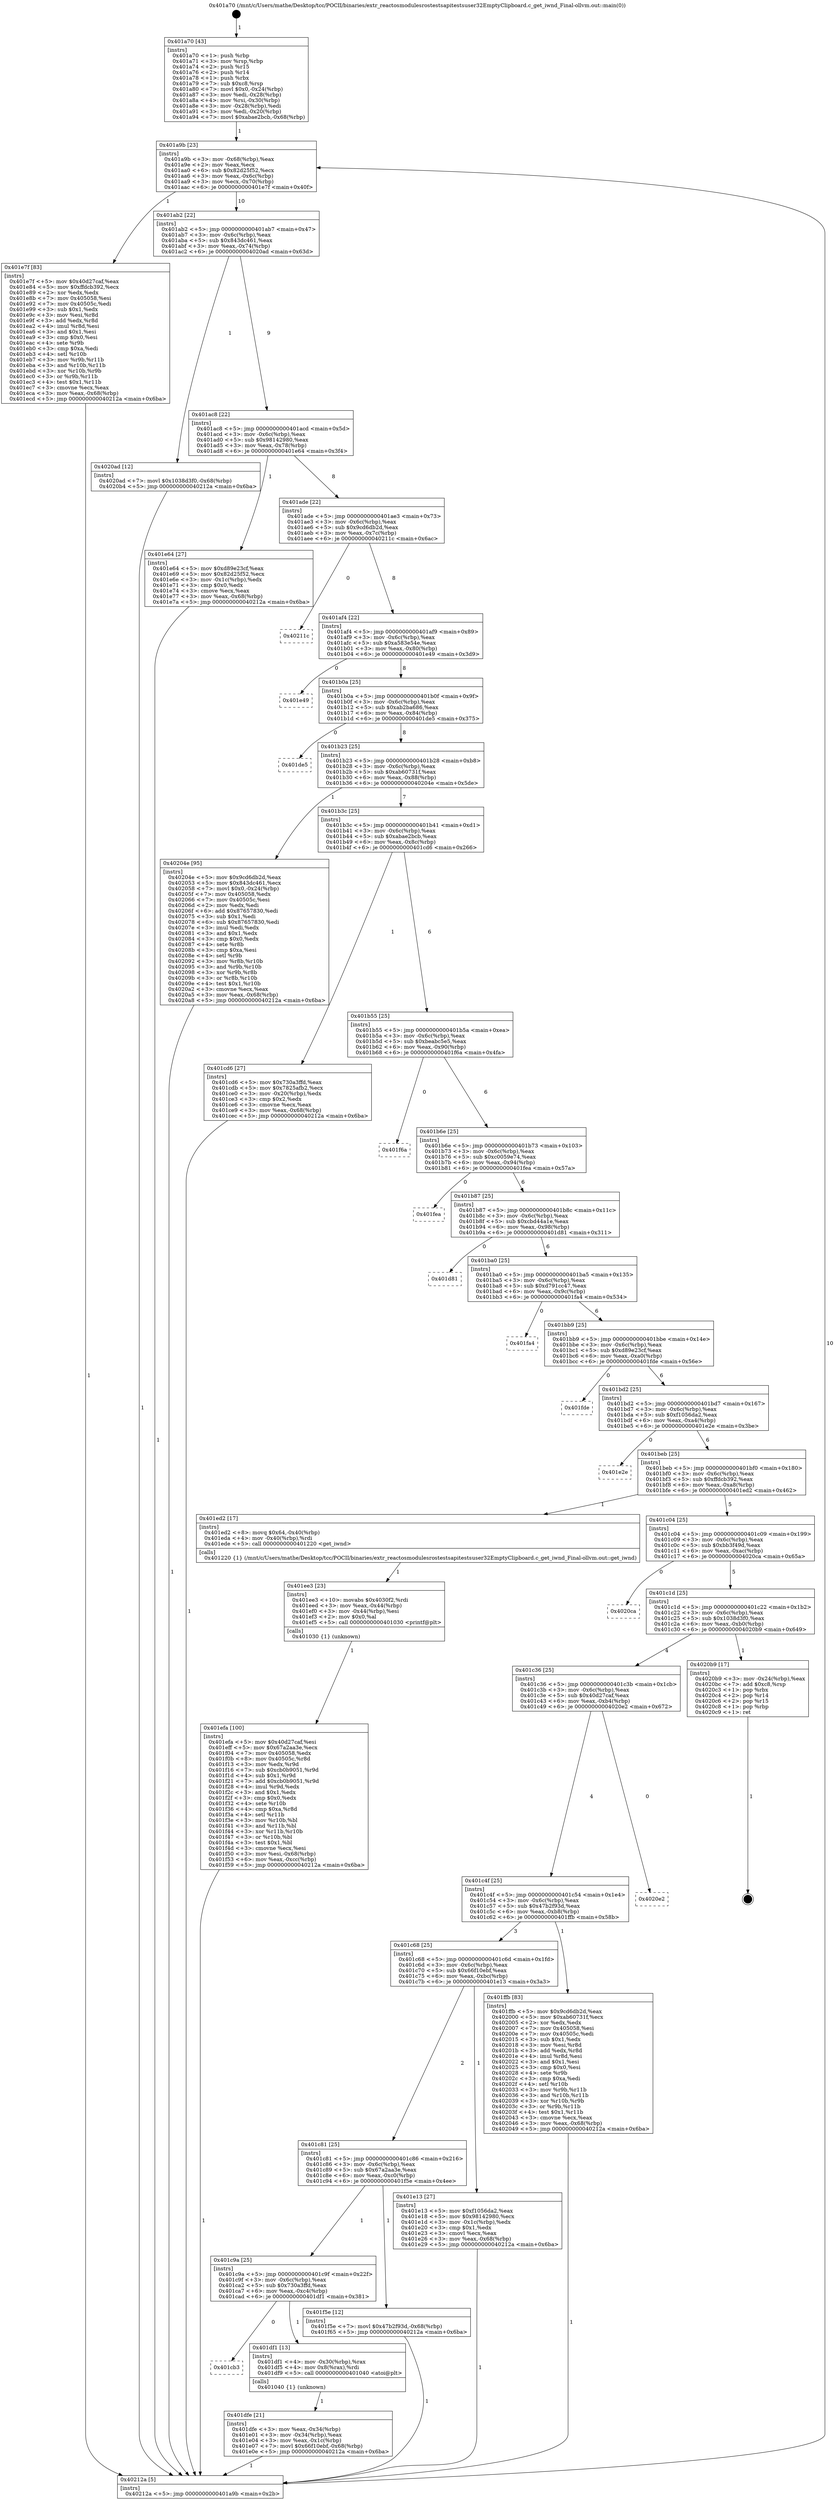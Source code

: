 digraph "0x401a70" {
  label = "0x401a70 (/mnt/c/Users/mathe/Desktop/tcc/POCII/binaries/extr_reactosmodulesrostestsapitestsuser32EmptyClipboard.c_get_iwnd_Final-ollvm.out::main(0))"
  labelloc = "t"
  node[shape=record]

  Entry [label="",width=0.3,height=0.3,shape=circle,fillcolor=black,style=filled]
  "0x401a9b" [label="{
     0x401a9b [23]\l
     | [instrs]\l
     &nbsp;&nbsp;0x401a9b \<+3\>: mov -0x68(%rbp),%eax\l
     &nbsp;&nbsp;0x401a9e \<+2\>: mov %eax,%ecx\l
     &nbsp;&nbsp;0x401aa0 \<+6\>: sub $0x82d25f52,%ecx\l
     &nbsp;&nbsp;0x401aa6 \<+3\>: mov %eax,-0x6c(%rbp)\l
     &nbsp;&nbsp;0x401aa9 \<+3\>: mov %ecx,-0x70(%rbp)\l
     &nbsp;&nbsp;0x401aac \<+6\>: je 0000000000401e7f \<main+0x40f\>\l
  }"]
  "0x401e7f" [label="{
     0x401e7f [83]\l
     | [instrs]\l
     &nbsp;&nbsp;0x401e7f \<+5\>: mov $0x40d27caf,%eax\l
     &nbsp;&nbsp;0x401e84 \<+5\>: mov $0xffdcb392,%ecx\l
     &nbsp;&nbsp;0x401e89 \<+2\>: xor %edx,%edx\l
     &nbsp;&nbsp;0x401e8b \<+7\>: mov 0x405058,%esi\l
     &nbsp;&nbsp;0x401e92 \<+7\>: mov 0x40505c,%edi\l
     &nbsp;&nbsp;0x401e99 \<+3\>: sub $0x1,%edx\l
     &nbsp;&nbsp;0x401e9c \<+3\>: mov %esi,%r8d\l
     &nbsp;&nbsp;0x401e9f \<+3\>: add %edx,%r8d\l
     &nbsp;&nbsp;0x401ea2 \<+4\>: imul %r8d,%esi\l
     &nbsp;&nbsp;0x401ea6 \<+3\>: and $0x1,%esi\l
     &nbsp;&nbsp;0x401ea9 \<+3\>: cmp $0x0,%esi\l
     &nbsp;&nbsp;0x401eac \<+4\>: sete %r9b\l
     &nbsp;&nbsp;0x401eb0 \<+3\>: cmp $0xa,%edi\l
     &nbsp;&nbsp;0x401eb3 \<+4\>: setl %r10b\l
     &nbsp;&nbsp;0x401eb7 \<+3\>: mov %r9b,%r11b\l
     &nbsp;&nbsp;0x401eba \<+3\>: and %r10b,%r11b\l
     &nbsp;&nbsp;0x401ebd \<+3\>: xor %r10b,%r9b\l
     &nbsp;&nbsp;0x401ec0 \<+3\>: or %r9b,%r11b\l
     &nbsp;&nbsp;0x401ec3 \<+4\>: test $0x1,%r11b\l
     &nbsp;&nbsp;0x401ec7 \<+3\>: cmovne %ecx,%eax\l
     &nbsp;&nbsp;0x401eca \<+3\>: mov %eax,-0x68(%rbp)\l
     &nbsp;&nbsp;0x401ecd \<+5\>: jmp 000000000040212a \<main+0x6ba\>\l
  }"]
  "0x401ab2" [label="{
     0x401ab2 [22]\l
     | [instrs]\l
     &nbsp;&nbsp;0x401ab2 \<+5\>: jmp 0000000000401ab7 \<main+0x47\>\l
     &nbsp;&nbsp;0x401ab7 \<+3\>: mov -0x6c(%rbp),%eax\l
     &nbsp;&nbsp;0x401aba \<+5\>: sub $0x843dc461,%eax\l
     &nbsp;&nbsp;0x401abf \<+3\>: mov %eax,-0x74(%rbp)\l
     &nbsp;&nbsp;0x401ac2 \<+6\>: je 00000000004020ad \<main+0x63d\>\l
  }"]
  Exit [label="",width=0.3,height=0.3,shape=circle,fillcolor=black,style=filled,peripheries=2]
  "0x4020ad" [label="{
     0x4020ad [12]\l
     | [instrs]\l
     &nbsp;&nbsp;0x4020ad \<+7\>: movl $0x1038d3f0,-0x68(%rbp)\l
     &nbsp;&nbsp;0x4020b4 \<+5\>: jmp 000000000040212a \<main+0x6ba\>\l
  }"]
  "0x401ac8" [label="{
     0x401ac8 [22]\l
     | [instrs]\l
     &nbsp;&nbsp;0x401ac8 \<+5\>: jmp 0000000000401acd \<main+0x5d\>\l
     &nbsp;&nbsp;0x401acd \<+3\>: mov -0x6c(%rbp),%eax\l
     &nbsp;&nbsp;0x401ad0 \<+5\>: sub $0x98142980,%eax\l
     &nbsp;&nbsp;0x401ad5 \<+3\>: mov %eax,-0x78(%rbp)\l
     &nbsp;&nbsp;0x401ad8 \<+6\>: je 0000000000401e64 \<main+0x3f4\>\l
  }"]
  "0x401efa" [label="{
     0x401efa [100]\l
     | [instrs]\l
     &nbsp;&nbsp;0x401efa \<+5\>: mov $0x40d27caf,%esi\l
     &nbsp;&nbsp;0x401eff \<+5\>: mov $0x67a2aa3e,%ecx\l
     &nbsp;&nbsp;0x401f04 \<+7\>: mov 0x405058,%edx\l
     &nbsp;&nbsp;0x401f0b \<+8\>: mov 0x40505c,%r8d\l
     &nbsp;&nbsp;0x401f13 \<+3\>: mov %edx,%r9d\l
     &nbsp;&nbsp;0x401f16 \<+7\>: sub $0xcb0b9051,%r9d\l
     &nbsp;&nbsp;0x401f1d \<+4\>: sub $0x1,%r9d\l
     &nbsp;&nbsp;0x401f21 \<+7\>: add $0xcb0b9051,%r9d\l
     &nbsp;&nbsp;0x401f28 \<+4\>: imul %r9d,%edx\l
     &nbsp;&nbsp;0x401f2c \<+3\>: and $0x1,%edx\l
     &nbsp;&nbsp;0x401f2f \<+3\>: cmp $0x0,%edx\l
     &nbsp;&nbsp;0x401f32 \<+4\>: sete %r10b\l
     &nbsp;&nbsp;0x401f36 \<+4\>: cmp $0xa,%r8d\l
     &nbsp;&nbsp;0x401f3a \<+4\>: setl %r11b\l
     &nbsp;&nbsp;0x401f3e \<+3\>: mov %r10b,%bl\l
     &nbsp;&nbsp;0x401f41 \<+3\>: and %r11b,%bl\l
     &nbsp;&nbsp;0x401f44 \<+3\>: xor %r11b,%r10b\l
     &nbsp;&nbsp;0x401f47 \<+3\>: or %r10b,%bl\l
     &nbsp;&nbsp;0x401f4a \<+3\>: test $0x1,%bl\l
     &nbsp;&nbsp;0x401f4d \<+3\>: cmovne %ecx,%esi\l
     &nbsp;&nbsp;0x401f50 \<+3\>: mov %esi,-0x68(%rbp)\l
     &nbsp;&nbsp;0x401f53 \<+6\>: mov %eax,-0xcc(%rbp)\l
     &nbsp;&nbsp;0x401f59 \<+5\>: jmp 000000000040212a \<main+0x6ba\>\l
  }"]
  "0x401e64" [label="{
     0x401e64 [27]\l
     | [instrs]\l
     &nbsp;&nbsp;0x401e64 \<+5\>: mov $0xd89e23cf,%eax\l
     &nbsp;&nbsp;0x401e69 \<+5\>: mov $0x82d25f52,%ecx\l
     &nbsp;&nbsp;0x401e6e \<+3\>: mov -0x1c(%rbp),%edx\l
     &nbsp;&nbsp;0x401e71 \<+3\>: cmp $0x0,%edx\l
     &nbsp;&nbsp;0x401e74 \<+3\>: cmove %ecx,%eax\l
     &nbsp;&nbsp;0x401e77 \<+3\>: mov %eax,-0x68(%rbp)\l
     &nbsp;&nbsp;0x401e7a \<+5\>: jmp 000000000040212a \<main+0x6ba\>\l
  }"]
  "0x401ade" [label="{
     0x401ade [22]\l
     | [instrs]\l
     &nbsp;&nbsp;0x401ade \<+5\>: jmp 0000000000401ae3 \<main+0x73\>\l
     &nbsp;&nbsp;0x401ae3 \<+3\>: mov -0x6c(%rbp),%eax\l
     &nbsp;&nbsp;0x401ae6 \<+5\>: sub $0x9cd6db2d,%eax\l
     &nbsp;&nbsp;0x401aeb \<+3\>: mov %eax,-0x7c(%rbp)\l
     &nbsp;&nbsp;0x401aee \<+6\>: je 000000000040211c \<main+0x6ac\>\l
  }"]
  "0x401ee3" [label="{
     0x401ee3 [23]\l
     | [instrs]\l
     &nbsp;&nbsp;0x401ee3 \<+10\>: movabs $0x4030f2,%rdi\l
     &nbsp;&nbsp;0x401eed \<+3\>: mov %eax,-0x44(%rbp)\l
     &nbsp;&nbsp;0x401ef0 \<+3\>: mov -0x44(%rbp),%esi\l
     &nbsp;&nbsp;0x401ef3 \<+2\>: mov $0x0,%al\l
     &nbsp;&nbsp;0x401ef5 \<+5\>: call 0000000000401030 \<printf@plt\>\l
     | [calls]\l
     &nbsp;&nbsp;0x401030 \{1\} (unknown)\l
  }"]
  "0x40211c" [label="{
     0x40211c\l
  }", style=dashed]
  "0x401af4" [label="{
     0x401af4 [22]\l
     | [instrs]\l
     &nbsp;&nbsp;0x401af4 \<+5\>: jmp 0000000000401af9 \<main+0x89\>\l
     &nbsp;&nbsp;0x401af9 \<+3\>: mov -0x6c(%rbp),%eax\l
     &nbsp;&nbsp;0x401afc \<+5\>: sub $0xa583e54e,%eax\l
     &nbsp;&nbsp;0x401b01 \<+3\>: mov %eax,-0x80(%rbp)\l
     &nbsp;&nbsp;0x401b04 \<+6\>: je 0000000000401e49 \<main+0x3d9\>\l
  }"]
  "0x401dfe" [label="{
     0x401dfe [21]\l
     | [instrs]\l
     &nbsp;&nbsp;0x401dfe \<+3\>: mov %eax,-0x34(%rbp)\l
     &nbsp;&nbsp;0x401e01 \<+3\>: mov -0x34(%rbp),%eax\l
     &nbsp;&nbsp;0x401e04 \<+3\>: mov %eax,-0x1c(%rbp)\l
     &nbsp;&nbsp;0x401e07 \<+7\>: movl $0x66f10ebf,-0x68(%rbp)\l
     &nbsp;&nbsp;0x401e0e \<+5\>: jmp 000000000040212a \<main+0x6ba\>\l
  }"]
  "0x401e49" [label="{
     0x401e49\l
  }", style=dashed]
  "0x401b0a" [label="{
     0x401b0a [25]\l
     | [instrs]\l
     &nbsp;&nbsp;0x401b0a \<+5\>: jmp 0000000000401b0f \<main+0x9f\>\l
     &nbsp;&nbsp;0x401b0f \<+3\>: mov -0x6c(%rbp),%eax\l
     &nbsp;&nbsp;0x401b12 \<+5\>: sub $0xab2ba686,%eax\l
     &nbsp;&nbsp;0x401b17 \<+6\>: mov %eax,-0x84(%rbp)\l
     &nbsp;&nbsp;0x401b1d \<+6\>: je 0000000000401de5 \<main+0x375\>\l
  }"]
  "0x401cb3" [label="{
     0x401cb3\l
  }", style=dashed]
  "0x401de5" [label="{
     0x401de5\l
  }", style=dashed]
  "0x401b23" [label="{
     0x401b23 [25]\l
     | [instrs]\l
     &nbsp;&nbsp;0x401b23 \<+5\>: jmp 0000000000401b28 \<main+0xb8\>\l
     &nbsp;&nbsp;0x401b28 \<+3\>: mov -0x6c(%rbp),%eax\l
     &nbsp;&nbsp;0x401b2b \<+5\>: sub $0xab60731f,%eax\l
     &nbsp;&nbsp;0x401b30 \<+6\>: mov %eax,-0x88(%rbp)\l
     &nbsp;&nbsp;0x401b36 \<+6\>: je 000000000040204e \<main+0x5de\>\l
  }"]
  "0x401df1" [label="{
     0x401df1 [13]\l
     | [instrs]\l
     &nbsp;&nbsp;0x401df1 \<+4\>: mov -0x30(%rbp),%rax\l
     &nbsp;&nbsp;0x401df5 \<+4\>: mov 0x8(%rax),%rdi\l
     &nbsp;&nbsp;0x401df9 \<+5\>: call 0000000000401040 \<atoi@plt\>\l
     | [calls]\l
     &nbsp;&nbsp;0x401040 \{1\} (unknown)\l
  }"]
  "0x40204e" [label="{
     0x40204e [95]\l
     | [instrs]\l
     &nbsp;&nbsp;0x40204e \<+5\>: mov $0x9cd6db2d,%eax\l
     &nbsp;&nbsp;0x402053 \<+5\>: mov $0x843dc461,%ecx\l
     &nbsp;&nbsp;0x402058 \<+7\>: movl $0x0,-0x24(%rbp)\l
     &nbsp;&nbsp;0x40205f \<+7\>: mov 0x405058,%edx\l
     &nbsp;&nbsp;0x402066 \<+7\>: mov 0x40505c,%esi\l
     &nbsp;&nbsp;0x40206d \<+2\>: mov %edx,%edi\l
     &nbsp;&nbsp;0x40206f \<+6\>: add $0x87657830,%edi\l
     &nbsp;&nbsp;0x402075 \<+3\>: sub $0x1,%edi\l
     &nbsp;&nbsp;0x402078 \<+6\>: sub $0x87657830,%edi\l
     &nbsp;&nbsp;0x40207e \<+3\>: imul %edi,%edx\l
     &nbsp;&nbsp;0x402081 \<+3\>: and $0x1,%edx\l
     &nbsp;&nbsp;0x402084 \<+3\>: cmp $0x0,%edx\l
     &nbsp;&nbsp;0x402087 \<+4\>: sete %r8b\l
     &nbsp;&nbsp;0x40208b \<+3\>: cmp $0xa,%esi\l
     &nbsp;&nbsp;0x40208e \<+4\>: setl %r9b\l
     &nbsp;&nbsp;0x402092 \<+3\>: mov %r8b,%r10b\l
     &nbsp;&nbsp;0x402095 \<+3\>: and %r9b,%r10b\l
     &nbsp;&nbsp;0x402098 \<+3\>: xor %r9b,%r8b\l
     &nbsp;&nbsp;0x40209b \<+3\>: or %r8b,%r10b\l
     &nbsp;&nbsp;0x40209e \<+4\>: test $0x1,%r10b\l
     &nbsp;&nbsp;0x4020a2 \<+3\>: cmovne %ecx,%eax\l
     &nbsp;&nbsp;0x4020a5 \<+3\>: mov %eax,-0x68(%rbp)\l
     &nbsp;&nbsp;0x4020a8 \<+5\>: jmp 000000000040212a \<main+0x6ba\>\l
  }"]
  "0x401b3c" [label="{
     0x401b3c [25]\l
     | [instrs]\l
     &nbsp;&nbsp;0x401b3c \<+5\>: jmp 0000000000401b41 \<main+0xd1\>\l
     &nbsp;&nbsp;0x401b41 \<+3\>: mov -0x6c(%rbp),%eax\l
     &nbsp;&nbsp;0x401b44 \<+5\>: sub $0xabae2bcb,%eax\l
     &nbsp;&nbsp;0x401b49 \<+6\>: mov %eax,-0x8c(%rbp)\l
     &nbsp;&nbsp;0x401b4f \<+6\>: je 0000000000401cd6 \<main+0x266\>\l
  }"]
  "0x401c9a" [label="{
     0x401c9a [25]\l
     | [instrs]\l
     &nbsp;&nbsp;0x401c9a \<+5\>: jmp 0000000000401c9f \<main+0x22f\>\l
     &nbsp;&nbsp;0x401c9f \<+3\>: mov -0x6c(%rbp),%eax\l
     &nbsp;&nbsp;0x401ca2 \<+5\>: sub $0x730a3ffd,%eax\l
     &nbsp;&nbsp;0x401ca7 \<+6\>: mov %eax,-0xc4(%rbp)\l
     &nbsp;&nbsp;0x401cad \<+6\>: je 0000000000401df1 \<main+0x381\>\l
  }"]
  "0x401cd6" [label="{
     0x401cd6 [27]\l
     | [instrs]\l
     &nbsp;&nbsp;0x401cd6 \<+5\>: mov $0x730a3ffd,%eax\l
     &nbsp;&nbsp;0x401cdb \<+5\>: mov $0x7825afb2,%ecx\l
     &nbsp;&nbsp;0x401ce0 \<+3\>: mov -0x20(%rbp),%edx\l
     &nbsp;&nbsp;0x401ce3 \<+3\>: cmp $0x2,%edx\l
     &nbsp;&nbsp;0x401ce6 \<+3\>: cmovne %ecx,%eax\l
     &nbsp;&nbsp;0x401ce9 \<+3\>: mov %eax,-0x68(%rbp)\l
     &nbsp;&nbsp;0x401cec \<+5\>: jmp 000000000040212a \<main+0x6ba\>\l
  }"]
  "0x401b55" [label="{
     0x401b55 [25]\l
     | [instrs]\l
     &nbsp;&nbsp;0x401b55 \<+5\>: jmp 0000000000401b5a \<main+0xea\>\l
     &nbsp;&nbsp;0x401b5a \<+3\>: mov -0x6c(%rbp),%eax\l
     &nbsp;&nbsp;0x401b5d \<+5\>: sub $0xbeabc5e5,%eax\l
     &nbsp;&nbsp;0x401b62 \<+6\>: mov %eax,-0x90(%rbp)\l
     &nbsp;&nbsp;0x401b68 \<+6\>: je 0000000000401f6a \<main+0x4fa\>\l
  }"]
  "0x40212a" [label="{
     0x40212a [5]\l
     | [instrs]\l
     &nbsp;&nbsp;0x40212a \<+5\>: jmp 0000000000401a9b \<main+0x2b\>\l
  }"]
  "0x401a70" [label="{
     0x401a70 [43]\l
     | [instrs]\l
     &nbsp;&nbsp;0x401a70 \<+1\>: push %rbp\l
     &nbsp;&nbsp;0x401a71 \<+3\>: mov %rsp,%rbp\l
     &nbsp;&nbsp;0x401a74 \<+2\>: push %r15\l
     &nbsp;&nbsp;0x401a76 \<+2\>: push %r14\l
     &nbsp;&nbsp;0x401a78 \<+1\>: push %rbx\l
     &nbsp;&nbsp;0x401a79 \<+7\>: sub $0xc8,%rsp\l
     &nbsp;&nbsp;0x401a80 \<+7\>: movl $0x0,-0x24(%rbp)\l
     &nbsp;&nbsp;0x401a87 \<+3\>: mov %edi,-0x28(%rbp)\l
     &nbsp;&nbsp;0x401a8a \<+4\>: mov %rsi,-0x30(%rbp)\l
     &nbsp;&nbsp;0x401a8e \<+3\>: mov -0x28(%rbp),%edi\l
     &nbsp;&nbsp;0x401a91 \<+3\>: mov %edi,-0x20(%rbp)\l
     &nbsp;&nbsp;0x401a94 \<+7\>: movl $0xabae2bcb,-0x68(%rbp)\l
  }"]
  "0x401f5e" [label="{
     0x401f5e [12]\l
     | [instrs]\l
     &nbsp;&nbsp;0x401f5e \<+7\>: movl $0x47b2f93d,-0x68(%rbp)\l
     &nbsp;&nbsp;0x401f65 \<+5\>: jmp 000000000040212a \<main+0x6ba\>\l
  }"]
  "0x401f6a" [label="{
     0x401f6a\l
  }", style=dashed]
  "0x401b6e" [label="{
     0x401b6e [25]\l
     | [instrs]\l
     &nbsp;&nbsp;0x401b6e \<+5\>: jmp 0000000000401b73 \<main+0x103\>\l
     &nbsp;&nbsp;0x401b73 \<+3\>: mov -0x6c(%rbp),%eax\l
     &nbsp;&nbsp;0x401b76 \<+5\>: sub $0xc0059e74,%eax\l
     &nbsp;&nbsp;0x401b7b \<+6\>: mov %eax,-0x94(%rbp)\l
     &nbsp;&nbsp;0x401b81 \<+6\>: je 0000000000401fea \<main+0x57a\>\l
  }"]
  "0x401c81" [label="{
     0x401c81 [25]\l
     | [instrs]\l
     &nbsp;&nbsp;0x401c81 \<+5\>: jmp 0000000000401c86 \<main+0x216\>\l
     &nbsp;&nbsp;0x401c86 \<+3\>: mov -0x6c(%rbp),%eax\l
     &nbsp;&nbsp;0x401c89 \<+5\>: sub $0x67a2aa3e,%eax\l
     &nbsp;&nbsp;0x401c8e \<+6\>: mov %eax,-0xc0(%rbp)\l
     &nbsp;&nbsp;0x401c94 \<+6\>: je 0000000000401f5e \<main+0x4ee\>\l
  }"]
  "0x401fea" [label="{
     0x401fea\l
  }", style=dashed]
  "0x401b87" [label="{
     0x401b87 [25]\l
     | [instrs]\l
     &nbsp;&nbsp;0x401b87 \<+5\>: jmp 0000000000401b8c \<main+0x11c\>\l
     &nbsp;&nbsp;0x401b8c \<+3\>: mov -0x6c(%rbp),%eax\l
     &nbsp;&nbsp;0x401b8f \<+5\>: sub $0xcbd44a1e,%eax\l
     &nbsp;&nbsp;0x401b94 \<+6\>: mov %eax,-0x98(%rbp)\l
     &nbsp;&nbsp;0x401b9a \<+6\>: je 0000000000401d81 \<main+0x311\>\l
  }"]
  "0x401e13" [label="{
     0x401e13 [27]\l
     | [instrs]\l
     &nbsp;&nbsp;0x401e13 \<+5\>: mov $0xf1056da2,%eax\l
     &nbsp;&nbsp;0x401e18 \<+5\>: mov $0x98142980,%ecx\l
     &nbsp;&nbsp;0x401e1d \<+3\>: mov -0x1c(%rbp),%edx\l
     &nbsp;&nbsp;0x401e20 \<+3\>: cmp $0x1,%edx\l
     &nbsp;&nbsp;0x401e23 \<+3\>: cmovl %ecx,%eax\l
     &nbsp;&nbsp;0x401e26 \<+3\>: mov %eax,-0x68(%rbp)\l
     &nbsp;&nbsp;0x401e29 \<+5\>: jmp 000000000040212a \<main+0x6ba\>\l
  }"]
  "0x401d81" [label="{
     0x401d81\l
  }", style=dashed]
  "0x401ba0" [label="{
     0x401ba0 [25]\l
     | [instrs]\l
     &nbsp;&nbsp;0x401ba0 \<+5\>: jmp 0000000000401ba5 \<main+0x135\>\l
     &nbsp;&nbsp;0x401ba5 \<+3\>: mov -0x6c(%rbp),%eax\l
     &nbsp;&nbsp;0x401ba8 \<+5\>: sub $0xd791cc47,%eax\l
     &nbsp;&nbsp;0x401bad \<+6\>: mov %eax,-0x9c(%rbp)\l
     &nbsp;&nbsp;0x401bb3 \<+6\>: je 0000000000401fa4 \<main+0x534\>\l
  }"]
  "0x401c68" [label="{
     0x401c68 [25]\l
     | [instrs]\l
     &nbsp;&nbsp;0x401c68 \<+5\>: jmp 0000000000401c6d \<main+0x1fd\>\l
     &nbsp;&nbsp;0x401c6d \<+3\>: mov -0x6c(%rbp),%eax\l
     &nbsp;&nbsp;0x401c70 \<+5\>: sub $0x66f10ebf,%eax\l
     &nbsp;&nbsp;0x401c75 \<+6\>: mov %eax,-0xbc(%rbp)\l
     &nbsp;&nbsp;0x401c7b \<+6\>: je 0000000000401e13 \<main+0x3a3\>\l
  }"]
  "0x401fa4" [label="{
     0x401fa4\l
  }", style=dashed]
  "0x401bb9" [label="{
     0x401bb9 [25]\l
     | [instrs]\l
     &nbsp;&nbsp;0x401bb9 \<+5\>: jmp 0000000000401bbe \<main+0x14e\>\l
     &nbsp;&nbsp;0x401bbe \<+3\>: mov -0x6c(%rbp),%eax\l
     &nbsp;&nbsp;0x401bc1 \<+5\>: sub $0xd89e23cf,%eax\l
     &nbsp;&nbsp;0x401bc6 \<+6\>: mov %eax,-0xa0(%rbp)\l
     &nbsp;&nbsp;0x401bcc \<+6\>: je 0000000000401fde \<main+0x56e\>\l
  }"]
  "0x401ffb" [label="{
     0x401ffb [83]\l
     | [instrs]\l
     &nbsp;&nbsp;0x401ffb \<+5\>: mov $0x9cd6db2d,%eax\l
     &nbsp;&nbsp;0x402000 \<+5\>: mov $0xab60731f,%ecx\l
     &nbsp;&nbsp;0x402005 \<+2\>: xor %edx,%edx\l
     &nbsp;&nbsp;0x402007 \<+7\>: mov 0x405058,%esi\l
     &nbsp;&nbsp;0x40200e \<+7\>: mov 0x40505c,%edi\l
     &nbsp;&nbsp;0x402015 \<+3\>: sub $0x1,%edx\l
     &nbsp;&nbsp;0x402018 \<+3\>: mov %esi,%r8d\l
     &nbsp;&nbsp;0x40201b \<+3\>: add %edx,%r8d\l
     &nbsp;&nbsp;0x40201e \<+4\>: imul %r8d,%esi\l
     &nbsp;&nbsp;0x402022 \<+3\>: and $0x1,%esi\l
     &nbsp;&nbsp;0x402025 \<+3\>: cmp $0x0,%esi\l
     &nbsp;&nbsp;0x402028 \<+4\>: sete %r9b\l
     &nbsp;&nbsp;0x40202c \<+3\>: cmp $0xa,%edi\l
     &nbsp;&nbsp;0x40202f \<+4\>: setl %r10b\l
     &nbsp;&nbsp;0x402033 \<+3\>: mov %r9b,%r11b\l
     &nbsp;&nbsp;0x402036 \<+3\>: and %r10b,%r11b\l
     &nbsp;&nbsp;0x402039 \<+3\>: xor %r10b,%r9b\l
     &nbsp;&nbsp;0x40203c \<+3\>: or %r9b,%r11b\l
     &nbsp;&nbsp;0x40203f \<+4\>: test $0x1,%r11b\l
     &nbsp;&nbsp;0x402043 \<+3\>: cmovne %ecx,%eax\l
     &nbsp;&nbsp;0x402046 \<+3\>: mov %eax,-0x68(%rbp)\l
     &nbsp;&nbsp;0x402049 \<+5\>: jmp 000000000040212a \<main+0x6ba\>\l
  }"]
  "0x401fde" [label="{
     0x401fde\l
  }", style=dashed]
  "0x401bd2" [label="{
     0x401bd2 [25]\l
     | [instrs]\l
     &nbsp;&nbsp;0x401bd2 \<+5\>: jmp 0000000000401bd7 \<main+0x167\>\l
     &nbsp;&nbsp;0x401bd7 \<+3\>: mov -0x6c(%rbp),%eax\l
     &nbsp;&nbsp;0x401bda \<+5\>: sub $0xf1056da2,%eax\l
     &nbsp;&nbsp;0x401bdf \<+6\>: mov %eax,-0xa4(%rbp)\l
     &nbsp;&nbsp;0x401be5 \<+6\>: je 0000000000401e2e \<main+0x3be\>\l
  }"]
  "0x401c4f" [label="{
     0x401c4f [25]\l
     | [instrs]\l
     &nbsp;&nbsp;0x401c4f \<+5\>: jmp 0000000000401c54 \<main+0x1e4\>\l
     &nbsp;&nbsp;0x401c54 \<+3\>: mov -0x6c(%rbp),%eax\l
     &nbsp;&nbsp;0x401c57 \<+5\>: sub $0x47b2f93d,%eax\l
     &nbsp;&nbsp;0x401c5c \<+6\>: mov %eax,-0xb8(%rbp)\l
     &nbsp;&nbsp;0x401c62 \<+6\>: je 0000000000401ffb \<main+0x58b\>\l
  }"]
  "0x401e2e" [label="{
     0x401e2e\l
  }", style=dashed]
  "0x401beb" [label="{
     0x401beb [25]\l
     | [instrs]\l
     &nbsp;&nbsp;0x401beb \<+5\>: jmp 0000000000401bf0 \<main+0x180\>\l
     &nbsp;&nbsp;0x401bf0 \<+3\>: mov -0x6c(%rbp),%eax\l
     &nbsp;&nbsp;0x401bf3 \<+5\>: sub $0xffdcb392,%eax\l
     &nbsp;&nbsp;0x401bf8 \<+6\>: mov %eax,-0xa8(%rbp)\l
     &nbsp;&nbsp;0x401bfe \<+6\>: je 0000000000401ed2 \<main+0x462\>\l
  }"]
  "0x4020e2" [label="{
     0x4020e2\l
  }", style=dashed]
  "0x401ed2" [label="{
     0x401ed2 [17]\l
     | [instrs]\l
     &nbsp;&nbsp;0x401ed2 \<+8\>: movq $0x64,-0x40(%rbp)\l
     &nbsp;&nbsp;0x401eda \<+4\>: mov -0x40(%rbp),%rdi\l
     &nbsp;&nbsp;0x401ede \<+5\>: call 0000000000401220 \<get_iwnd\>\l
     | [calls]\l
     &nbsp;&nbsp;0x401220 \{1\} (/mnt/c/Users/mathe/Desktop/tcc/POCII/binaries/extr_reactosmodulesrostestsapitestsuser32EmptyClipboard.c_get_iwnd_Final-ollvm.out::get_iwnd)\l
  }"]
  "0x401c04" [label="{
     0x401c04 [25]\l
     | [instrs]\l
     &nbsp;&nbsp;0x401c04 \<+5\>: jmp 0000000000401c09 \<main+0x199\>\l
     &nbsp;&nbsp;0x401c09 \<+3\>: mov -0x6c(%rbp),%eax\l
     &nbsp;&nbsp;0x401c0c \<+5\>: sub $0xbb3f49d,%eax\l
     &nbsp;&nbsp;0x401c11 \<+6\>: mov %eax,-0xac(%rbp)\l
     &nbsp;&nbsp;0x401c17 \<+6\>: je 00000000004020ca \<main+0x65a\>\l
  }"]
  "0x401c36" [label="{
     0x401c36 [25]\l
     | [instrs]\l
     &nbsp;&nbsp;0x401c36 \<+5\>: jmp 0000000000401c3b \<main+0x1cb\>\l
     &nbsp;&nbsp;0x401c3b \<+3\>: mov -0x6c(%rbp),%eax\l
     &nbsp;&nbsp;0x401c3e \<+5\>: sub $0x40d27caf,%eax\l
     &nbsp;&nbsp;0x401c43 \<+6\>: mov %eax,-0xb4(%rbp)\l
     &nbsp;&nbsp;0x401c49 \<+6\>: je 00000000004020e2 \<main+0x672\>\l
  }"]
  "0x4020ca" [label="{
     0x4020ca\l
  }", style=dashed]
  "0x401c1d" [label="{
     0x401c1d [25]\l
     | [instrs]\l
     &nbsp;&nbsp;0x401c1d \<+5\>: jmp 0000000000401c22 \<main+0x1b2\>\l
     &nbsp;&nbsp;0x401c22 \<+3\>: mov -0x6c(%rbp),%eax\l
     &nbsp;&nbsp;0x401c25 \<+5\>: sub $0x1038d3f0,%eax\l
     &nbsp;&nbsp;0x401c2a \<+6\>: mov %eax,-0xb0(%rbp)\l
     &nbsp;&nbsp;0x401c30 \<+6\>: je 00000000004020b9 \<main+0x649\>\l
  }"]
  "0x4020b9" [label="{
     0x4020b9 [17]\l
     | [instrs]\l
     &nbsp;&nbsp;0x4020b9 \<+3\>: mov -0x24(%rbp),%eax\l
     &nbsp;&nbsp;0x4020bc \<+7\>: add $0xc8,%rsp\l
     &nbsp;&nbsp;0x4020c3 \<+1\>: pop %rbx\l
     &nbsp;&nbsp;0x4020c4 \<+2\>: pop %r14\l
     &nbsp;&nbsp;0x4020c6 \<+2\>: pop %r15\l
     &nbsp;&nbsp;0x4020c8 \<+1\>: pop %rbp\l
     &nbsp;&nbsp;0x4020c9 \<+1\>: ret\l
  }"]
  Entry -> "0x401a70" [label=" 1"]
  "0x401a9b" -> "0x401e7f" [label=" 1"]
  "0x401a9b" -> "0x401ab2" [label=" 10"]
  "0x4020b9" -> Exit [label=" 1"]
  "0x401ab2" -> "0x4020ad" [label=" 1"]
  "0x401ab2" -> "0x401ac8" [label=" 9"]
  "0x4020ad" -> "0x40212a" [label=" 1"]
  "0x401ac8" -> "0x401e64" [label=" 1"]
  "0x401ac8" -> "0x401ade" [label=" 8"]
  "0x40204e" -> "0x40212a" [label=" 1"]
  "0x401ade" -> "0x40211c" [label=" 0"]
  "0x401ade" -> "0x401af4" [label=" 8"]
  "0x401ffb" -> "0x40212a" [label=" 1"]
  "0x401af4" -> "0x401e49" [label=" 0"]
  "0x401af4" -> "0x401b0a" [label=" 8"]
  "0x401f5e" -> "0x40212a" [label=" 1"]
  "0x401b0a" -> "0x401de5" [label=" 0"]
  "0x401b0a" -> "0x401b23" [label=" 8"]
  "0x401efa" -> "0x40212a" [label=" 1"]
  "0x401b23" -> "0x40204e" [label=" 1"]
  "0x401b23" -> "0x401b3c" [label=" 7"]
  "0x401ee3" -> "0x401efa" [label=" 1"]
  "0x401b3c" -> "0x401cd6" [label=" 1"]
  "0x401b3c" -> "0x401b55" [label=" 6"]
  "0x401cd6" -> "0x40212a" [label=" 1"]
  "0x401a70" -> "0x401a9b" [label=" 1"]
  "0x40212a" -> "0x401a9b" [label=" 10"]
  "0x401e7f" -> "0x40212a" [label=" 1"]
  "0x401b55" -> "0x401f6a" [label=" 0"]
  "0x401b55" -> "0x401b6e" [label=" 6"]
  "0x401e64" -> "0x40212a" [label=" 1"]
  "0x401b6e" -> "0x401fea" [label=" 0"]
  "0x401b6e" -> "0x401b87" [label=" 6"]
  "0x401dfe" -> "0x40212a" [label=" 1"]
  "0x401b87" -> "0x401d81" [label=" 0"]
  "0x401b87" -> "0x401ba0" [label=" 6"]
  "0x401df1" -> "0x401dfe" [label=" 1"]
  "0x401ba0" -> "0x401fa4" [label=" 0"]
  "0x401ba0" -> "0x401bb9" [label=" 6"]
  "0x401c9a" -> "0x401df1" [label=" 1"]
  "0x401bb9" -> "0x401fde" [label=" 0"]
  "0x401bb9" -> "0x401bd2" [label=" 6"]
  "0x401ed2" -> "0x401ee3" [label=" 1"]
  "0x401bd2" -> "0x401e2e" [label=" 0"]
  "0x401bd2" -> "0x401beb" [label=" 6"]
  "0x401c81" -> "0x401f5e" [label=" 1"]
  "0x401beb" -> "0x401ed2" [label=" 1"]
  "0x401beb" -> "0x401c04" [label=" 5"]
  "0x401e13" -> "0x40212a" [label=" 1"]
  "0x401c04" -> "0x4020ca" [label=" 0"]
  "0x401c04" -> "0x401c1d" [label=" 5"]
  "0x401c68" -> "0x401e13" [label=" 1"]
  "0x401c1d" -> "0x4020b9" [label=" 1"]
  "0x401c1d" -> "0x401c36" [label=" 4"]
  "0x401c68" -> "0x401c81" [label=" 2"]
  "0x401c36" -> "0x4020e2" [label=" 0"]
  "0x401c36" -> "0x401c4f" [label=" 4"]
  "0x401c81" -> "0x401c9a" [label=" 1"]
  "0x401c4f" -> "0x401ffb" [label=" 1"]
  "0x401c4f" -> "0x401c68" [label=" 3"]
  "0x401c9a" -> "0x401cb3" [label=" 0"]
}
